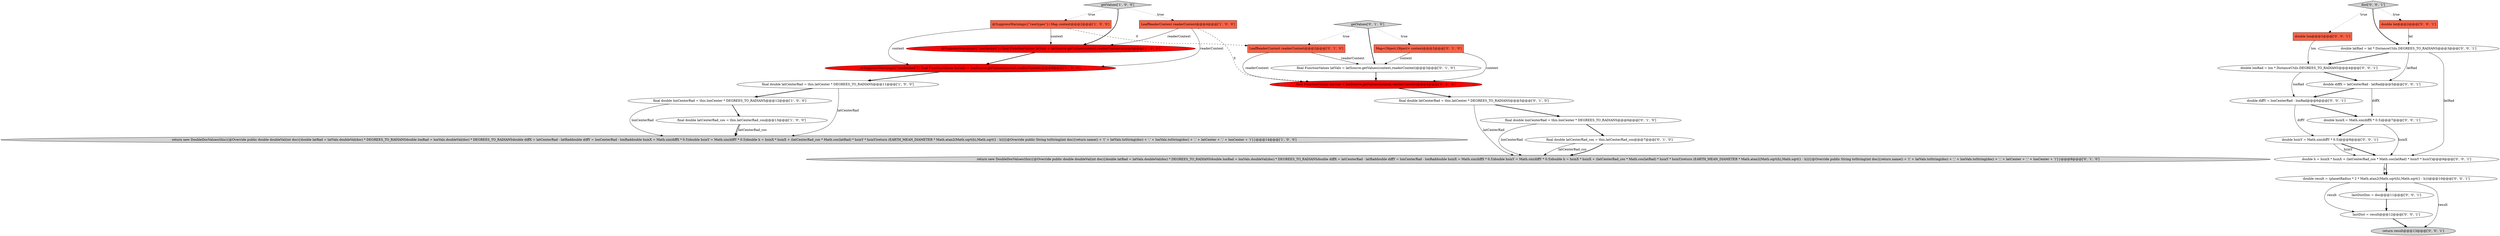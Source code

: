 digraph {
5 [style = filled, label = "@SuppressWarnings({\"unchecked\"}) final FunctionValues latVals = latSource.getValues(context,readerContext)@@@5@@@['1', '0', '0']", fillcolor = red, shape = ellipse image = "AAA1AAABBB1BBB"];
6 [style = filled, label = "final double lonCenterRad = this.lonCenter * DEGREES_TO_RADIANS@@@12@@@['1', '0', '0']", fillcolor = white, shape = ellipse image = "AAA0AAABBB1BBB"];
14 [style = filled, label = "final FunctionValues lonVals = lonSource.getValues(context,readerContext)@@@4@@@['0', '1', '0']", fillcolor = red, shape = ellipse image = "AAA1AAABBB2BBB"];
19 [style = filled, label = "lastDistDoc = doc@@@11@@@['0', '0', '1']", fillcolor = white, shape = ellipse image = "AAA0AAABBB3BBB"];
16 [style = filled, label = "final double lonCenterRad = this.lonCenter * DEGREES_TO_RADIANS@@@6@@@['0', '1', '0']", fillcolor = white, shape = ellipse image = "AAA0AAABBB2BBB"];
28 [style = filled, label = "double lat@@@2@@@['0', '0', '1']", fillcolor = tomato, shape = box image = "AAA0AAABBB3BBB"];
26 [style = filled, label = "double h = hsinX * hsinX + (latCenterRad_cos * Math.cos(latRad) * hsinY * hsinY)@@@9@@@['0', '0', '1']", fillcolor = white, shape = ellipse image = "AAA0AAABBB3BBB"];
10 [style = filled, label = "final FunctionValues latVals = latSource.getValues(context,readerContext)@@@3@@@['0', '1', '0']", fillcolor = white, shape = ellipse image = "AAA0AAABBB2BBB"];
3 [style = filled, label = "@SuppressWarnings({\"unchecked\"}) final FunctionValues lonVals = lonSource.getValues(context,readerContext)@@@8@@@['1', '0', '0']", fillcolor = red, shape = ellipse image = "AAA1AAABBB1BBB"];
4 [style = filled, label = "return new DoubleDocValues(this){@Override public double doubleVal(int doc){double latRad = latVals.doubleVal(doc) * DEGREES_TO_RADIANSdouble lonRad = lonVals.doubleVal(doc) * DEGREES_TO_RADIANSdouble diffX = latCenterRad - latRaddouble diffY = lonCenterRad - lonRaddouble hsinX = Math.sin(diffX * 0.5)double hsinY = Math.sin(diffY * 0.5)double h = hsinX * hsinX + (latCenterRad_cos * Math.cos(latRad) * hsinY * hsinY)return (EARTH_MEAN_DIAMETER * Math.atan2(Math.sqrt(h),Math.sqrt(1 - h)))}@Override public String toString(int doc){return name() + '(' + latVals.toString(doc) + ',' + lonVals.toString(doc) + ',' + latCenter + ',' + lonCenter + ')'}}@@@14@@@['1', '0', '0']", fillcolor = lightgray, shape = ellipse image = "AAA0AAABBB1BBB"];
31 [style = filled, label = "lastDist = result@@@12@@@['0', '0', '1']", fillcolor = white, shape = ellipse image = "AAA0AAABBB3BBB"];
27 [style = filled, label = "double latRad = lat * DistanceUtils.DEGREES_TO_RADIANS@@@3@@@['0', '0', '1']", fillcolor = white, shape = ellipse image = "AAA0AAABBB3BBB"];
2 [style = filled, label = "final double latCenterRad = this.latCenter * DEGREES_TO_RADIANS@@@11@@@['1', '0', '0']", fillcolor = white, shape = ellipse image = "AAA0AAABBB1BBB"];
17 [style = filled, label = "getValues['0', '1', '0']", fillcolor = lightgray, shape = diamond image = "AAA0AAABBB2BBB"];
15 [style = filled, label = "LeafReaderContext readerContext@@@2@@@['0', '1', '0']", fillcolor = tomato, shape = box image = "AAA1AAABBB2BBB"];
0 [style = filled, label = "@SuppressWarnings({\"rawtypes\"}) Map context@@@2@@@['1', '0', '0']", fillcolor = tomato, shape = box image = "AAA1AAABBB1BBB"];
22 [style = filled, label = "dist['0', '0', '1']", fillcolor = lightgray, shape = diamond image = "AAA0AAABBB3BBB"];
8 [style = filled, label = "getValues['1', '0', '0']", fillcolor = lightgray, shape = diamond image = "AAA0AAABBB1BBB"];
9 [style = filled, label = "Map<Object,Object> context@@@2@@@['0', '1', '0']", fillcolor = tomato, shape = box image = "AAA0AAABBB2BBB"];
13 [style = filled, label = "final double latCenterRad = this.latCenter * DEGREES_TO_RADIANS@@@5@@@['0', '1', '0']", fillcolor = white, shape = ellipse image = "AAA0AAABBB2BBB"];
25 [style = filled, label = "double diffX = latCenterRad - latRad@@@5@@@['0', '0', '1']", fillcolor = white, shape = ellipse image = "AAA0AAABBB3BBB"];
18 [style = filled, label = "double diffY = lonCenterRad - lonRad@@@6@@@['0', '0', '1']", fillcolor = white, shape = ellipse image = "AAA0AAABBB3BBB"];
11 [style = filled, label = "final double latCenterRad_cos = this.latCenterRad_cos@@@7@@@['0', '1', '0']", fillcolor = white, shape = ellipse image = "AAA0AAABBB2BBB"];
30 [style = filled, label = "double hsinY = Math.sin(diffY * 0.5)@@@8@@@['0', '0', '1']", fillcolor = white, shape = ellipse image = "AAA0AAABBB3BBB"];
23 [style = filled, label = "return result@@@13@@@['0', '0', '1']", fillcolor = lightgray, shape = ellipse image = "AAA0AAABBB3BBB"];
1 [style = filled, label = "final double latCenterRad_cos = this.latCenterRad_cos@@@13@@@['1', '0', '0']", fillcolor = white, shape = ellipse image = "AAA0AAABBB1BBB"];
21 [style = filled, label = "double hsinX = Math.sin(diffX * 0.5)@@@7@@@['0', '0', '1']", fillcolor = white, shape = ellipse image = "AAA0AAABBB3BBB"];
7 [style = filled, label = "LeafReaderContext readerContext@@@4@@@['1', '0', '0']", fillcolor = tomato, shape = box image = "AAA1AAABBB1BBB"];
20 [style = filled, label = "double result = (planetRadius * 2 * Math.atan2(Math.sqrt(h),Math.sqrt(1 - h)))@@@10@@@['0', '0', '1']", fillcolor = white, shape = ellipse image = "AAA0AAABBB3BBB"];
24 [style = filled, label = "double lon@@@2@@@['0', '0', '1']", fillcolor = tomato, shape = box image = "AAA0AAABBB3BBB"];
12 [style = filled, label = "return new DoubleDocValues(this){@Override public double doubleVal(int doc){double latRad = latVals.doubleVal(doc) * DEGREES_TO_RADIANSdouble lonRad = lonVals.doubleVal(doc) * DEGREES_TO_RADIANSdouble diffX = latCenterRad - latRaddouble diffY = lonCenterRad - lonRaddouble hsinX = Math.sin(diffX * 0.5)double hsinY = Math.sin(diffY * 0.5)double h = hsinX * hsinX + (latCenterRad_cos * Math.cos(latRad) * hsinY * hsinY)return (EARTH_MEAN_DIAMETER * Math.atan2(Math.sqrt(h),Math.sqrt(1 - h)))}@Override public String toString(int doc){return name() + '(' + latVals.toString(doc) + ',' + lonVals.toString(doc) + ',' + latCenter + ',' + lonCenter + ')'}}@@@8@@@['0', '1', '0']", fillcolor = lightgray, shape = ellipse image = "AAA0AAABBB2BBB"];
29 [style = filled, label = "double lonRad = lon * DistanceUtils.DEGREES_TO_RADIANS@@@4@@@['0', '0', '1']", fillcolor = white, shape = ellipse image = "AAA0AAABBB3BBB"];
5->3 [style = bold, label=""];
17->10 [style = bold, label=""];
1->4 [style = bold, label=""];
0->3 [style = solid, label="context"];
31->23 [style = bold, label=""];
24->29 [style = solid, label="lon"];
16->11 [style = bold, label=""];
21->26 [style = solid, label="hsinX"];
0->5 [style = solid, label="context"];
26->20 [style = solid, label="h"];
10->14 [style = bold, label=""];
11->12 [style = solid, label="latCenterRad_cos"];
13->12 [style = solid, label="latCenterRad"];
2->6 [style = bold, label=""];
19->31 [style = bold, label=""];
7->14 [style = dashed, label="0"];
7->3 [style = solid, label="readerContext"];
30->26 [style = bold, label=""];
20->31 [style = solid, label="result"];
25->18 [style = bold, label=""];
22->28 [style = dotted, label="true"];
6->4 [style = solid, label="lonCenterRad"];
29->25 [style = bold, label=""];
8->7 [style = dotted, label="true"];
0->15 [style = dashed, label="0"];
11->12 [style = bold, label=""];
22->24 [style = dotted, label="true"];
21->30 [style = bold, label=""];
15->10 [style = solid, label="readerContext"];
9->10 [style = solid, label="context"];
28->27 [style = solid, label="lat"];
18->30 [style = solid, label="diffY"];
13->16 [style = bold, label=""];
27->25 [style = solid, label="latRad"];
16->12 [style = solid, label="lonCenterRad"];
20->23 [style = solid, label="result"];
6->1 [style = bold, label=""];
17->15 [style = dotted, label="true"];
3->2 [style = bold, label=""];
8->5 [style = bold, label=""];
22->27 [style = bold, label=""];
17->9 [style = dotted, label="true"];
2->4 [style = solid, label="latCenterRad"];
30->26 [style = solid, label="hsinY"];
25->21 [style = solid, label="diffX"];
8->0 [style = dotted, label="true"];
15->14 [style = solid, label="readerContext"];
14->13 [style = bold, label=""];
27->29 [style = bold, label=""];
18->21 [style = bold, label=""];
20->19 [style = bold, label=""];
1->4 [style = solid, label="latCenterRad_cos"];
29->18 [style = solid, label="lonRad"];
27->26 [style = solid, label="latRad"];
9->14 [style = solid, label="context"];
26->20 [style = bold, label=""];
7->5 [style = solid, label="readerContext"];
}
